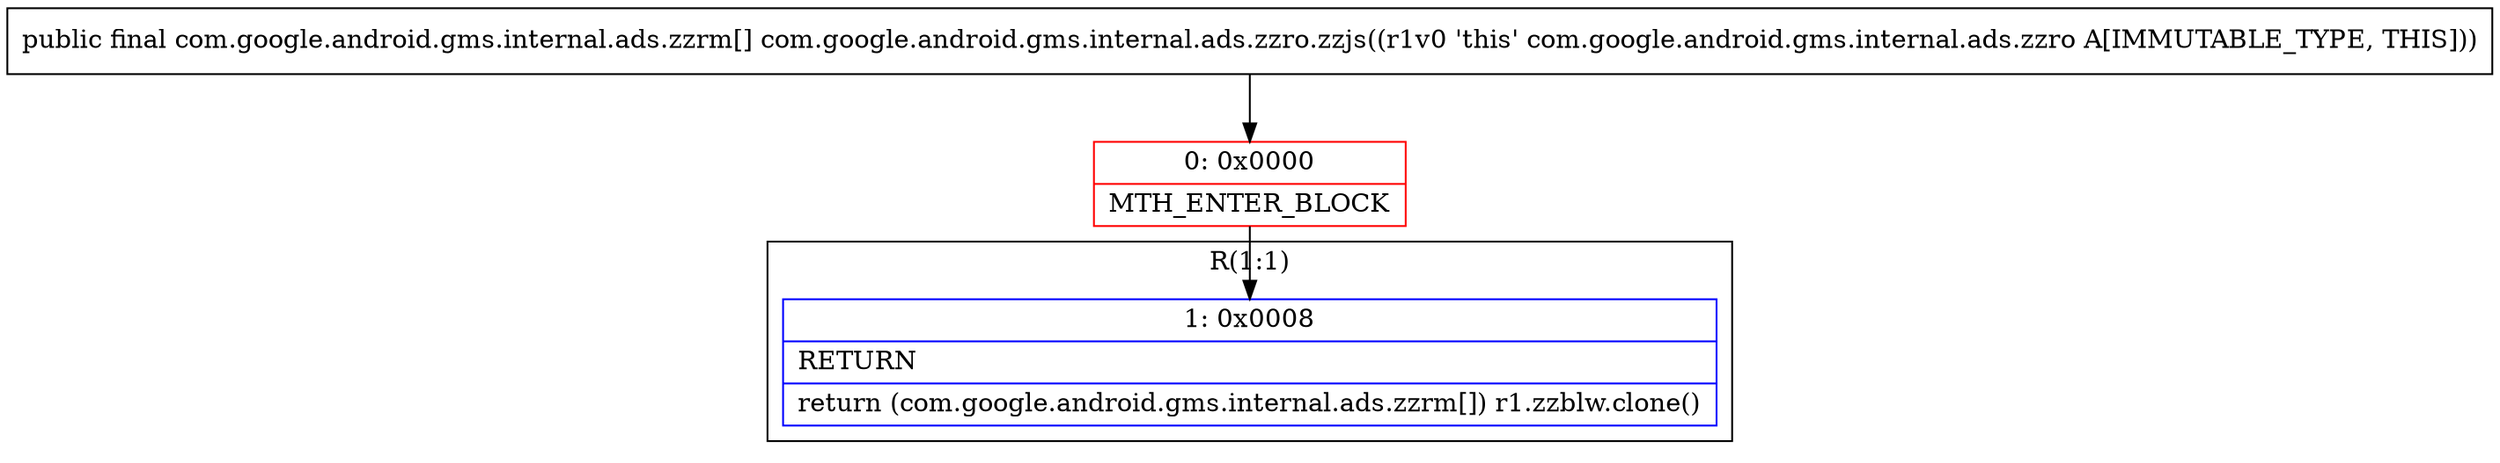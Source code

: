 digraph "CFG forcom.google.android.gms.internal.ads.zzro.zzjs()[Lcom\/google\/android\/gms\/internal\/ads\/zzrm;" {
subgraph cluster_Region_1431173511 {
label = "R(1:1)";
node [shape=record,color=blue];
Node_1 [shape=record,label="{1\:\ 0x0008|RETURN\l|return (com.google.android.gms.internal.ads.zzrm[]) r1.zzblw.clone()\l}"];
}
Node_0 [shape=record,color=red,label="{0\:\ 0x0000|MTH_ENTER_BLOCK\l}"];
MethodNode[shape=record,label="{public final com.google.android.gms.internal.ads.zzrm[] com.google.android.gms.internal.ads.zzro.zzjs((r1v0 'this' com.google.android.gms.internal.ads.zzro A[IMMUTABLE_TYPE, THIS])) }"];
MethodNode -> Node_0;
Node_0 -> Node_1;
}

